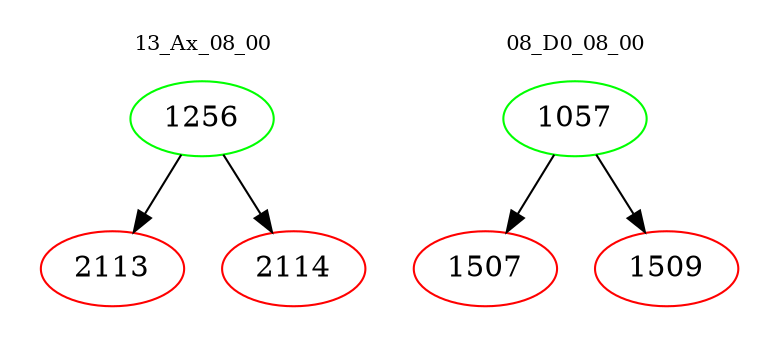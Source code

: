 digraph{
subgraph cluster_0 {
color = white
label = "13_Ax_08_00";
fontsize=10;
T0_1256 [label="1256", color="green"]
T0_1256 -> T0_2113 [color="black"]
T0_2113 [label="2113", color="red"]
T0_1256 -> T0_2114 [color="black"]
T0_2114 [label="2114", color="red"]
}
subgraph cluster_1 {
color = white
label = "08_D0_08_00";
fontsize=10;
T1_1057 [label="1057", color="green"]
T1_1057 -> T1_1507 [color="black"]
T1_1507 [label="1507", color="red"]
T1_1057 -> T1_1509 [color="black"]
T1_1509 [label="1509", color="red"]
}
}
